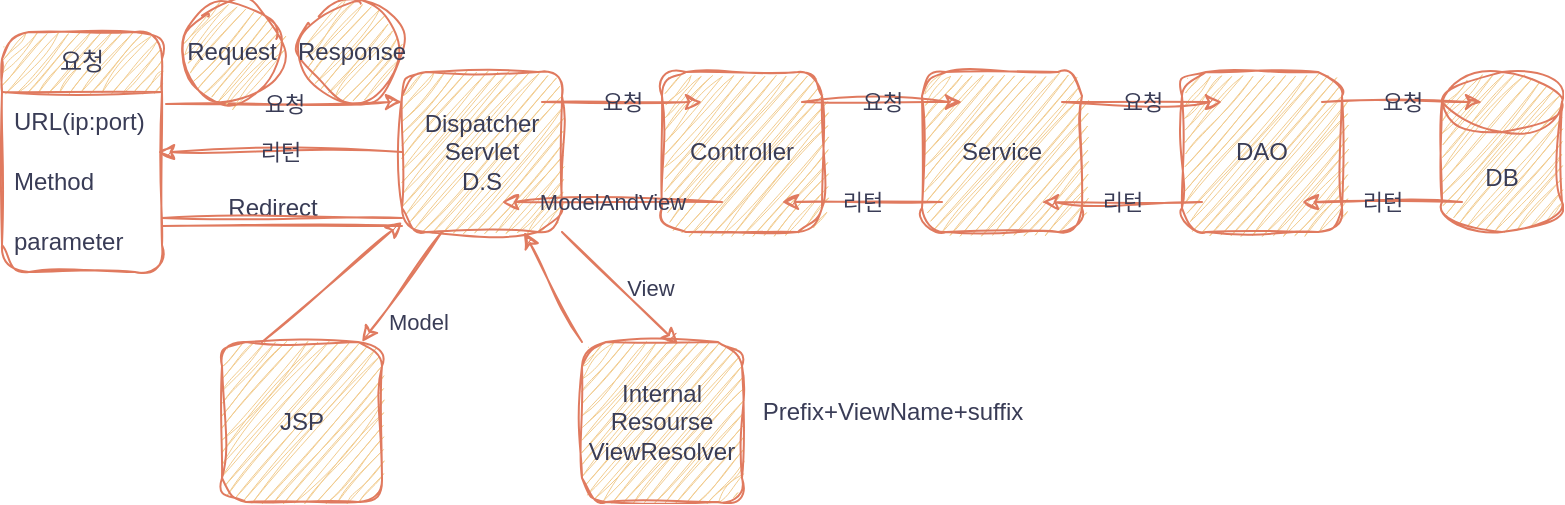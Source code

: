 <mxfile version="20.8.17" type="github">
  <diagram name="페이지-1" id="7tGU-wnmGMP_LfBT0W3m">
    <mxGraphModel dx="1434" dy="764" grid="1" gridSize="10" guides="1" tooltips="1" connect="1" arrows="1" fold="1" page="1" pageScale="1" pageWidth="827" pageHeight="1169" math="0" shadow="0">
      <root>
        <mxCell id="0" />
        <mxCell id="1" parent="0" />
        <mxCell id="g8pmkgICrrftJU0dWQNJ-2" value="DB" style="shape=cylinder3;whiteSpace=wrap;html=1;boundedLbl=1;backgroundOutline=1;size=15;labelBackgroundColor=none;fillColor=#F2CC8F;strokeColor=#E07A5F;fontColor=#393C56;rounded=1;sketch=1;curveFitting=1;jiggle=2;" vertex="1" parent="1">
          <mxGeometry x="730" y="545" width="60" height="80" as="geometry" />
        </mxCell>
        <mxCell id="g8pmkgICrrftJU0dWQNJ-3" value="DAO" style="whiteSpace=wrap;html=1;aspect=fixed;labelBackgroundColor=none;fillColor=#F2CC8F;strokeColor=#E07A5F;fontColor=#393C56;rounded=1;sketch=1;curveFitting=1;jiggle=2;" vertex="1" parent="1">
          <mxGeometry x="600" y="545" width="80" height="80" as="geometry" />
        </mxCell>
        <mxCell id="g8pmkgICrrftJU0dWQNJ-4" value="Controller" style="whiteSpace=wrap;html=1;aspect=fixed;labelBackgroundColor=none;fillColor=#F2CC8F;strokeColor=#E07A5F;fontColor=#393C56;rounded=1;sketch=1;curveFitting=1;jiggle=2;" vertex="1" parent="1">
          <mxGeometry x="340" y="545" width="80" height="80" as="geometry" />
        </mxCell>
        <mxCell id="g8pmkgICrrftJU0dWQNJ-5" value="Service" style="whiteSpace=wrap;html=1;aspect=fixed;labelBackgroundColor=none;fillColor=#F2CC8F;strokeColor=#E07A5F;fontColor=#393C56;rounded=1;sketch=1;curveFitting=1;jiggle=2;" vertex="1" parent="1">
          <mxGeometry x="470" y="545" width="80" height="80" as="geometry" />
        </mxCell>
        <mxCell id="g8pmkgICrrftJU0dWQNJ-6" value="JSP" style="whiteSpace=wrap;html=1;aspect=fixed;labelBackgroundColor=none;fillColor=#F2CC8F;strokeColor=#E07A5F;fontColor=#393C56;rounded=1;sketch=1;curveFitting=1;jiggle=2;" vertex="1" parent="1">
          <mxGeometry x="120" y="680" width="80" height="80" as="geometry" />
        </mxCell>
        <mxCell id="g8pmkgICrrftJU0dWQNJ-7" value="Dispatcher&lt;br&gt;Servlet&lt;br&gt;D.S" style="whiteSpace=wrap;html=1;aspect=fixed;labelBackgroundColor=none;fillColor=#F2CC8F;strokeColor=#E07A5F;fontColor=#393C56;rounded=1;sketch=1;curveFitting=1;jiggle=2;" vertex="1" parent="1">
          <mxGeometry x="210" y="545" width="80" height="80" as="geometry" />
        </mxCell>
        <mxCell id="g8pmkgICrrftJU0dWQNJ-8" value="Internal&lt;br&gt;Resourse&lt;br&gt;ViewResolver" style="whiteSpace=wrap;html=1;aspect=fixed;labelBackgroundColor=none;fillColor=#F2CC8F;strokeColor=#E07A5F;fontColor=#393C56;rounded=1;sketch=1;curveFitting=1;jiggle=2;" vertex="1" parent="1">
          <mxGeometry x="300" y="680" width="80" height="80" as="geometry" />
        </mxCell>
        <mxCell id="g8pmkgICrrftJU0dWQNJ-10" value="" style="endArrow=classic;html=1;rounded=1;labelBackgroundColor=none;strokeColor=#E07A5F;fontColor=default;sketch=1;curveFitting=1;jiggle=2;" edge="1" parent="1">
          <mxGeometry relative="1" as="geometry">
            <mxPoint x="280" y="560" as="sourcePoint" />
            <mxPoint x="360" y="560" as="targetPoint" />
          </mxGeometry>
        </mxCell>
        <mxCell id="g8pmkgICrrftJU0dWQNJ-11" value="요청" style="edgeLabel;resizable=0;html=1;align=center;verticalAlign=middle;labelBackgroundColor=none;fontColor=#393C56;rounded=1;sketch=1;curveFitting=1;jiggle=2;" connectable="0" vertex="1" parent="g8pmkgICrrftJU0dWQNJ-10">
          <mxGeometry relative="1" as="geometry" />
        </mxCell>
        <mxCell id="g8pmkgICrrftJU0dWQNJ-12" value="" style="endArrow=classic;html=1;rounded=1;labelBackgroundColor=none;strokeColor=#E07A5F;fontColor=default;sketch=1;curveFitting=1;jiggle=2;" edge="1" parent="1">
          <mxGeometry relative="1" as="geometry">
            <mxPoint x="410" y="560" as="sourcePoint" />
            <mxPoint x="490" y="560" as="targetPoint" />
          </mxGeometry>
        </mxCell>
        <mxCell id="g8pmkgICrrftJU0dWQNJ-13" value="요청" style="edgeLabel;resizable=0;html=1;align=center;verticalAlign=middle;labelBackgroundColor=none;fontColor=#393C56;rounded=1;sketch=1;curveFitting=1;jiggle=2;" connectable="0" vertex="1" parent="g8pmkgICrrftJU0dWQNJ-12">
          <mxGeometry relative="1" as="geometry" />
        </mxCell>
        <mxCell id="g8pmkgICrrftJU0dWQNJ-14" value="" style="endArrow=classic;html=1;rounded=1;labelBackgroundColor=none;strokeColor=#E07A5F;fontColor=default;sketch=1;curveFitting=1;jiggle=2;" edge="1" parent="1">
          <mxGeometry relative="1" as="geometry">
            <mxPoint x="540" y="560" as="sourcePoint" />
            <mxPoint x="620" y="560" as="targetPoint" />
          </mxGeometry>
        </mxCell>
        <mxCell id="g8pmkgICrrftJU0dWQNJ-15" value="요청" style="edgeLabel;resizable=0;html=1;align=center;verticalAlign=middle;labelBackgroundColor=none;fontColor=#393C56;rounded=1;sketch=1;curveFitting=1;jiggle=2;" connectable="0" vertex="1" parent="g8pmkgICrrftJU0dWQNJ-14">
          <mxGeometry relative="1" as="geometry" />
        </mxCell>
        <mxCell id="g8pmkgICrrftJU0dWQNJ-16" value="" style="endArrow=classic;html=1;rounded=1;labelBackgroundColor=none;strokeColor=#E07A5F;fontColor=default;sketch=1;curveFitting=1;jiggle=2;" edge="1" parent="1">
          <mxGeometry relative="1" as="geometry">
            <mxPoint x="670" y="560" as="sourcePoint" />
            <mxPoint x="750" y="560" as="targetPoint" />
          </mxGeometry>
        </mxCell>
        <mxCell id="g8pmkgICrrftJU0dWQNJ-17" value="요청" style="edgeLabel;resizable=0;html=1;align=center;verticalAlign=middle;labelBackgroundColor=none;fontColor=#393C56;rounded=1;sketch=1;curveFitting=1;jiggle=2;" connectable="0" vertex="1" parent="g8pmkgICrrftJU0dWQNJ-16">
          <mxGeometry relative="1" as="geometry" />
        </mxCell>
        <mxCell id="g8pmkgICrrftJU0dWQNJ-19" value="" style="endArrow=classic;html=1;rounded=1;labelBackgroundColor=none;strokeColor=#E07A5F;fontColor=default;sketch=1;curveFitting=1;jiggle=2;" edge="1" parent="1">
          <mxGeometry relative="1" as="geometry">
            <mxPoint x="740" y="610" as="sourcePoint" />
            <mxPoint x="660" y="610" as="targetPoint" />
          </mxGeometry>
        </mxCell>
        <mxCell id="g8pmkgICrrftJU0dWQNJ-20" value="리턴" style="edgeLabel;resizable=0;html=1;align=center;verticalAlign=middle;labelBackgroundColor=none;fontColor=#393C56;rounded=1;sketch=1;curveFitting=1;jiggle=2;" connectable="0" vertex="1" parent="g8pmkgICrrftJU0dWQNJ-19">
          <mxGeometry relative="1" as="geometry" />
        </mxCell>
        <mxCell id="g8pmkgICrrftJU0dWQNJ-21" value="" style="endArrow=classic;html=1;rounded=1;labelBackgroundColor=none;strokeColor=#E07A5F;fontColor=default;sketch=1;curveFitting=1;jiggle=2;" edge="1" parent="1">
          <mxGeometry relative="1" as="geometry">
            <mxPoint x="610" y="610" as="sourcePoint" />
            <mxPoint x="530" y="610" as="targetPoint" />
          </mxGeometry>
        </mxCell>
        <mxCell id="g8pmkgICrrftJU0dWQNJ-22" value="리턴" style="edgeLabel;resizable=0;html=1;align=center;verticalAlign=middle;labelBackgroundColor=none;fontColor=#393C56;rounded=1;sketch=1;curveFitting=1;jiggle=2;" connectable="0" vertex="1" parent="g8pmkgICrrftJU0dWQNJ-21">
          <mxGeometry relative="1" as="geometry" />
        </mxCell>
        <mxCell id="g8pmkgICrrftJU0dWQNJ-23" value="" style="endArrow=classic;html=1;rounded=1;labelBackgroundColor=none;strokeColor=#E07A5F;fontColor=default;sketch=1;curveFitting=1;jiggle=2;" edge="1" parent="1">
          <mxGeometry relative="1" as="geometry">
            <mxPoint x="480" y="610" as="sourcePoint" />
            <mxPoint x="400" y="610" as="targetPoint" />
          </mxGeometry>
        </mxCell>
        <mxCell id="g8pmkgICrrftJU0dWQNJ-24" value="리턴" style="edgeLabel;resizable=0;html=1;align=center;verticalAlign=middle;labelBackgroundColor=none;fontColor=#393C56;rounded=1;sketch=1;curveFitting=1;jiggle=2;" connectable="0" vertex="1" parent="g8pmkgICrrftJU0dWQNJ-23">
          <mxGeometry relative="1" as="geometry" />
        </mxCell>
        <mxCell id="g8pmkgICrrftJU0dWQNJ-25" value="" style="endArrow=classic;html=1;rounded=1;exitX=0.375;exitY=0.813;exitDx=0;exitDy=0;exitPerimeter=0;entryX=0.625;entryY=0.813;entryDx=0;entryDy=0;entryPerimeter=0;labelBackgroundColor=none;strokeColor=#E07A5F;fontColor=default;sketch=1;curveFitting=1;jiggle=2;" edge="1" parent="1" source="g8pmkgICrrftJU0dWQNJ-4" target="g8pmkgICrrftJU0dWQNJ-7">
          <mxGeometry relative="1" as="geometry">
            <mxPoint x="360" y="610" as="sourcePoint" />
            <mxPoint x="270" y="610" as="targetPoint" />
          </mxGeometry>
        </mxCell>
        <mxCell id="g8pmkgICrrftJU0dWQNJ-26" value="ModelAndView" style="edgeLabel;resizable=0;html=1;align=center;verticalAlign=middle;labelBackgroundColor=none;fontColor=#393C56;rounded=1;sketch=1;curveFitting=1;jiggle=2;" connectable="0" vertex="1" parent="g8pmkgICrrftJU0dWQNJ-25">
          <mxGeometry relative="1" as="geometry" />
        </mxCell>
        <mxCell id="g8pmkgICrrftJU0dWQNJ-28" value="" style="endArrow=classic;html=1;rounded=1;exitX=1;exitY=1;exitDx=0;exitDy=0;entryX=0.6;entryY=0.013;entryDx=0;entryDy=0;labelBorderColor=#FFFFFF;entryPerimeter=0;labelBackgroundColor=none;strokeColor=#E07A5F;fontColor=default;sketch=1;curveFitting=1;jiggle=2;" edge="1" parent="1" source="g8pmkgICrrftJU0dWQNJ-7" target="g8pmkgICrrftJU0dWQNJ-8">
          <mxGeometry relative="1" as="geometry">
            <mxPoint x="260" y="640" as="sourcePoint" />
            <mxPoint x="360" y="640" as="targetPoint" />
          </mxGeometry>
        </mxCell>
        <mxCell id="g8pmkgICrrftJU0dWQNJ-29" value="View" style="edgeLabel;resizable=0;html=1;align=center;verticalAlign=middle;labelBackgroundColor=none;fontColor=#393C56;rounded=1;sketch=1;curveFitting=1;jiggle=2;" connectable="0" vertex="1" parent="g8pmkgICrrftJU0dWQNJ-28">
          <mxGeometry relative="1" as="geometry">
            <mxPoint x="15" as="offset" />
          </mxGeometry>
        </mxCell>
        <mxCell id="g8pmkgICrrftJU0dWQNJ-34" value="" style="endArrow=classic;html=1;rounded=1;labelBorderColor=#FFFFFF;labelBackgroundColor=none;strokeColor=#E07A5F;fontColor=default;sketch=1;curveFitting=1;jiggle=2;" edge="1" parent="1" target="g8pmkgICrrftJU0dWQNJ-7">
          <mxGeometry width="50" height="50" relative="1" as="geometry">
            <mxPoint x="300" y="680" as="sourcePoint" />
            <mxPoint x="230" y="620" as="targetPoint" />
          </mxGeometry>
        </mxCell>
        <mxCell id="g8pmkgICrrftJU0dWQNJ-35" value="Prefix+ViewName+suffix" style="text;html=1;align=center;verticalAlign=middle;resizable=0;points=[];autosize=1;strokeColor=none;fillColor=none;labelBackgroundColor=none;fontColor=#393C56;rounded=1;sketch=1;curveFitting=1;jiggle=2;" vertex="1" parent="1">
          <mxGeometry x="380" y="700" width="150" height="30" as="geometry" />
        </mxCell>
        <mxCell id="g8pmkgICrrftJU0dWQNJ-36" value="" style="endArrow=classic;html=1;rounded=1;labelBorderColor=#FFFFFF;entryX=0.875;entryY=0;entryDx=0;entryDy=0;entryPerimeter=0;exitX=0.25;exitY=1;exitDx=0;exitDy=0;labelBackgroundColor=none;strokeColor=#E07A5F;fontColor=default;sketch=1;curveFitting=1;jiggle=2;" edge="1" parent="1" source="g8pmkgICrrftJU0dWQNJ-7" target="g8pmkgICrrftJU0dWQNJ-6">
          <mxGeometry relative="1" as="geometry">
            <mxPoint x="230" y="630" as="sourcePoint" />
            <mxPoint x="180" y="680" as="targetPoint" />
          </mxGeometry>
        </mxCell>
        <mxCell id="g8pmkgICrrftJU0dWQNJ-37" value="Model" style="edgeLabel;resizable=0;html=1;align=center;verticalAlign=middle;labelBackgroundColor=none;fontColor=#393C56;rounded=1;sketch=1;curveFitting=1;jiggle=2;" connectable="0" vertex="1" parent="g8pmkgICrrftJU0dWQNJ-36">
          <mxGeometry relative="1" as="geometry">
            <mxPoint x="8" y="17" as="offset" />
          </mxGeometry>
        </mxCell>
        <mxCell id="g8pmkgICrrftJU0dWQNJ-38" value="" style="endArrow=classic;html=1;rounded=1;labelBorderColor=#FFFFFF;exitX=0.25;exitY=0;exitDx=0;exitDy=0;labelBackgroundColor=none;strokeColor=#E07A5F;fontColor=default;sketch=1;curveFitting=1;jiggle=2;" edge="1" parent="1" source="g8pmkgICrrftJU0dWQNJ-6">
          <mxGeometry width="50" height="50" relative="1" as="geometry">
            <mxPoint x="160" y="670" as="sourcePoint" />
            <mxPoint x="210" y="620" as="targetPoint" />
          </mxGeometry>
        </mxCell>
        <mxCell id="g8pmkgICrrftJU0dWQNJ-39" value="" style="endArrow=classic;html=1;rounded=1;exitX=1.025;exitY=0.2;exitDx=0;exitDy=0;exitPerimeter=0;labelBackgroundColor=none;strokeColor=#E07A5F;fontColor=default;sketch=1;curveFitting=1;jiggle=2;" edge="1" parent="1" source="g8pmkgICrrftJU0dWQNJ-44">
          <mxGeometry relative="1" as="geometry">
            <mxPoint x="140" y="560" as="sourcePoint" />
            <mxPoint x="210" y="560" as="targetPoint" />
          </mxGeometry>
        </mxCell>
        <mxCell id="g8pmkgICrrftJU0dWQNJ-40" value="요청" style="edgeLabel;resizable=0;html=1;align=center;verticalAlign=middle;labelBackgroundColor=none;fontColor=#393C56;rounded=1;sketch=1;curveFitting=1;jiggle=2;" connectable="0" vertex="1" parent="g8pmkgICrrftJU0dWQNJ-39">
          <mxGeometry relative="1" as="geometry" />
        </mxCell>
        <mxCell id="g8pmkgICrrftJU0dWQNJ-41" value="" style="endArrow=classic;html=1;rounded=1;entryX=0.975;entryY=0;entryDx=0;entryDy=0;entryPerimeter=0;labelBackgroundColor=none;strokeColor=#E07A5F;fontColor=default;sketch=1;curveFitting=1;jiggle=2;" edge="1" parent="1" source="g8pmkgICrrftJU0dWQNJ-7" target="g8pmkgICrrftJU0dWQNJ-45">
          <mxGeometry relative="1" as="geometry">
            <mxPoint x="220" y="610" as="sourcePoint" />
            <mxPoint x="140" y="610" as="targetPoint" />
          </mxGeometry>
        </mxCell>
        <mxCell id="g8pmkgICrrftJU0dWQNJ-42" value="리턴" style="edgeLabel;resizable=0;html=1;align=center;verticalAlign=middle;labelBackgroundColor=none;fontColor=#393C56;rounded=1;sketch=1;curveFitting=1;jiggle=2;" connectable="0" vertex="1" parent="g8pmkgICrrftJU0dWQNJ-41">
          <mxGeometry relative="1" as="geometry" />
        </mxCell>
        <mxCell id="g8pmkgICrrftJU0dWQNJ-43" value="요청" style="swimlane;fontStyle=0;childLayout=stackLayout;horizontal=1;startSize=30;horizontalStack=0;resizeParent=1;resizeParentMax=0;resizeLast=0;collapsible=1;marginBottom=0;whiteSpace=wrap;html=1;labelBackgroundColor=none;fillColor=#F2CC8F;strokeColor=#E07A5F;fontColor=#393C56;rounded=1;sketch=1;curveFitting=1;jiggle=2;" vertex="1" parent="1">
          <mxGeometry x="10" y="525" width="80" height="120" as="geometry" />
        </mxCell>
        <mxCell id="g8pmkgICrrftJU0dWQNJ-44" value="URL(ip:port)" style="text;strokeColor=none;fillColor=none;align=left;verticalAlign=middle;spacingLeft=4;spacingRight=4;overflow=hidden;points=[[0,0.5],[1,0.5]];portConstraint=eastwest;rotatable=0;whiteSpace=wrap;html=1;labelBackgroundColor=none;fontColor=#393C56;rounded=1;sketch=1;curveFitting=1;jiggle=2;" vertex="1" parent="g8pmkgICrrftJU0dWQNJ-43">
          <mxGeometry y="30" width="80" height="30" as="geometry" />
        </mxCell>
        <mxCell id="g8pmkgICrrftJU0dWQNJ-45" value="Method" style="text;strokeColor=none;fillColor=none;align=left;verticalAlign=middle;spacingLeft=4;spacingRight=4;overflow=hidden;points=[[0,0.5],[1,0.5]];portConstraint=eastwest;rotatable=0;whiteSpace=wrap;html=1;labelBackgroundColor=none;fontColor=#393C56;rounded=1;sketch=1;curveFitting=1;jiggle=2;" vertex="1" parent="g8pmkgICrrftJU0dWQNJ-43">
          <mxGeometry y="60" width="80" height="30" as="geometry" />
        </mxCell>
        <mxCell id="g8pmkgICrrftJU0dWQNJ-46" value="parameter" style="text;strokeColor=none;fillColor=none;align=left;verticalAlign=middle;spacingLeft=4;spacingRight=4;overflow=hidden;points=[[0,0.5],[1,0.5]];portConstraint=eastwest;rotatable=0;whiteSpace=wrap;html=1;labelBackgroundColor=none;fontColor=#393C56;rounded=1;sketch=1;curveFitting=1;jiggle=2;" vertex="1" parent="g8pmkgICrrftJU0dWQNJ-43">
          <mxGeometry y="90" width="80" height="30" as="geometry" />
        </mxCell>
        <mxCell id="g8pmkgICrrftJU0dWQNJ-47" value="Request" style="ellipse;whiteSpace=wrap;html=1;aspect=fixed;labelBackgroundColor=none;fillColor=#F2CC8F;strokeColor=#E07A5F;fontColor=#393C56;rounded=1;sketch=1;curveFitting=1;jiggle=2;" vertex="1" parent="1">
          <mxGeometry x="100" y="510" width="50" height="50" as="geometry" />
        </mxCell>
        <mxCell id="g8pmkgICrrftJU0dWQNJ-48" value="Response" style="ellipse;whiteSpace=wrap;html=1;aspect=fixed;labelBackgroundColor=none;fillColor=#F2CC8F;strokeColor=#E07A5F;fontColor=#393C56;rounded=1;sketch=1;curveFitting=1;jiggle=2;" vertex="1" parent="1">
          <mxGeometry x="160" y="510" width="50" height="50" as="geometry" />
        </mxCell>
        <mxCell id="g8pmkgICrrftJU0dWQNJ-52" value="&lt;br&gt;Redirect" style="text;html=1;align=center;verticalAlign=middle;resizable=0;points=[];autosize=1;strokeColor=none;fillColor=none;labelBackgroundColor=none;fontColor=#393C56;rounded=1;sketch=1;curveFitting=1;jiggle=2;" vertex="1" parent="1">
          <mxGeometry x="110" y="585" width="70" height="40" as="geometry" />
        </mxCell>
        <mxCell id="g8pmkgICrrftJU0dWQNJ-56" value="" style="shape=link;html=1;rounded=1;labelBorderColor=#FFFFFF;labelBackgroundColor=none;strokeColor=#E07A5F;fontColor=default;sketch=1;curveFitting=1;jiggle=2;" edge="1" parent="1">
          <mxGeometry width="100" relative="1" as="geometry">
            <mxPoint x="90" y="620" as="sourcePoint" />
            <mxPoint x="210" y="620" as="targetPoint" />
          </mxGeometry>
        </mxCell>
      </root>
    </mxGraphModel>
  </diagram>
</mxfile>
